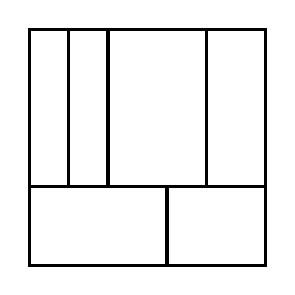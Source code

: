 \begin{tikzpicture}[very thick, scale=.5]
    \draw (0,2) rectangle (1,6);
    \draw (1,2) rectangle (2,6);
    \draw (2,2) rectangle (9/2,6);
    \draw (9/2,2) rectangle (6,6);
    \draw (0,0) rectangle (7/2,2);
    \draw (7/2,0) rectangle (6,2);
\end{tikzpicture}
